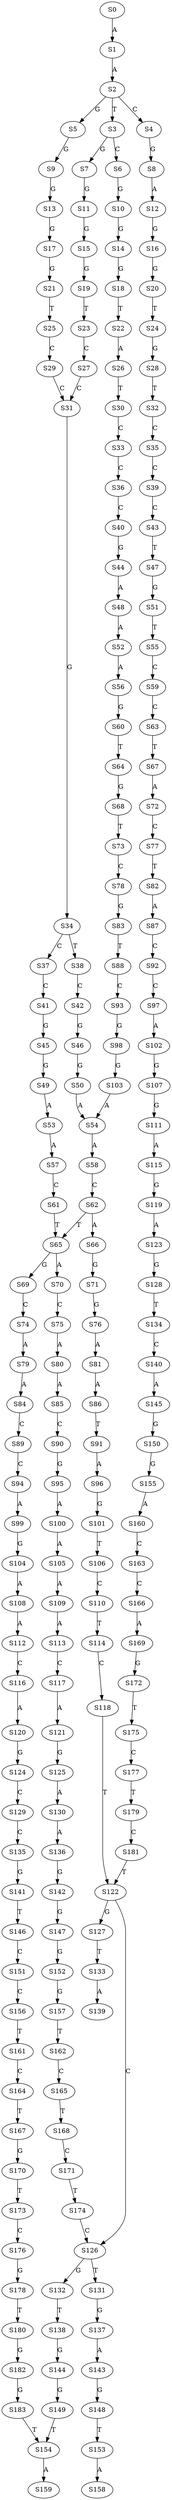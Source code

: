 strict digraph  {
	S0 -> S1 [ label = A ];
	S1 -> S2 [ label = A ];
	S2 -> S3 [ label = T ];
	S2 -> S4 [ label = C ];
	S2 -> S5 [ label = G ];
	S3 -> S6 [ label = C ];
	S3 -> S7 [ label = G ];
	S4 -> S8 [ label = G ];
	S5 -> S9 [ label = G ];
	S6 -> S10 [ label = G ];
	S7 -> S11 [ label = G ];
	S8 -> S12 [ label = A ];
	S9 -> S13 [ label = G ];
	S10 -> S14 [ label = G ];
	S11 -> S15 [ label = G ];
	S12 -> S16 [ label = G ];
	S13 -> S17 [ label = G ];
	S14 -> S18 [ label = G ];
	S15 -> S19 [ label = G ];
	S16 -> S20 [ label = G ];
	S17 -> S21 [ label = G ];
	S18 -> S22 [ label = T ];
	S19 -> S23 [ label = T ];
	S20 -> S24 [ label = T ];
	S21 -> S25 [ label = T ];
	S22 -> S26 [ label = A ];
	S23 -> S27 [ label = C ];
	S24 -> S28 [ label = G ];
	S25 -> S29 [ label = C ];
	S26 -> S30 [ label = T ];
	S27 -> S31 [ label = C ];
	S28 -> S32 [ label = T ];
	S29 -> S31 [ label = C ];
	S30 -> S33 [ label = C ];
	S31 -> S34 [ label = G ];
	S32 -> S35 [ label = C ];
	S33 -> S36 [ label = C ];
	S34 -> S37 [ label = C ];
	S34 -> S38 [ label = T ];
	S35 -> S39 [ label = C ];
	S36 -> S40 [ label = C ];
	S37 -> S41 [ label = C ];
	S38 -> S42 [ label = C ];
	S39 -> S43 [ label = C ];
	S40 -> S44 [ label = G ];
	S41 -> S45 [ label = G ];
	S42 -> S46 [ label = G ];
	S43 -> S47 [ label = T ];
	S44 -> S48 [ label = A ];
	S45 -> S49 [ label = G ];
	S46 -> S50 [ label = G ];
	S47 -> S51 [ label = G ];
	S48 -> S52 [ label = A ];
	S49 -> S53 [ label = A ];
	S50 -> S54 [ label = A ];
	S51 -> S55 [ label = T ];
	S52 -> S56 [ label = A ];
	S53 -> S57 [ label = A ];
	S54 -> S58 [ label = A ];
	S55 -> S59 [ label = C ];
	S56 -> S60 [ label = G ];
	S57 -> S61 [ label = C ];
	S58 -> S62 [ label = C ];
	S59 -> S63 [ label = C ];
	S60 -> S64 [ label = T ];
	S61 -> S65 [ label = T ];
	S62 -> S66 [ label = A ];
	S62 -> S65 [ label = T ];
	S63 -> S67 [ label = T ];
	S64 -> S68 [ label = G ];
	S65 -> S69 [ label = G ];
	S65 -> S70 [ label = A ];
	S66 -> S71 [ label = G ];
	S67 -> S72 [ label = A ];
	S68 -> S73 [ label = T ];
	S69 -> S74 [ label = C ];
	S70 -> S75 [ label = C ];
	S71 -> S76 [ label = G ];
	S72 -> S77 [ label = C ];
	S73 -> S78 [ label = C ];
	S74 -> S79 [ label = A ];
	S75 -> S80 [ label = A ];
	S76 -> S81 [ label = A ];
	S77 -> S82 [ label = T ];
	S78 -> S83 [ label = G ];
	S79 -> S84 [ label = A ];
	S80 -> S85 [ label = A ];
	S81 -> S86 [ label = A ];
	S82 -> S87 [ label = A ];
	S83 -> S88 [ label = T ];
	S84 -> S89 [ label = C ];
	S85 -> S90 [ label = C ];
	S86 -> S91 [ label = T ];
	S87 -> S92 [ label = C ];
	S88 -> S93 [ label = C ];
	S89 -> S94 [ label = C ];
	S90 -> S95 [ label = G ];
	S91 -> S96 [ label = A ];
	S92 -> S97 [ label = C ];
	S93 -> S98 [ label = G ];
	S94 -> S99 [ label = A ];
	S95 -> S100 [ label = A ];
	S96 -> S101 [ label = G ];
	S97 -> S102 [ label = A ];
	S98 -> S103 [ label = G ];
	S99 -> S104 [ label = G ];
	S100 -> S105 [ label = A ];
	S101 -> S106 [ label = T ];
	S102 -> S107 [ label = G ];
	S103 -> S54 [ label = A ];
	S104 -> S108 [ label = A ];
	S105 -> S109 [ label = A ];
	S106 -> S110 [ label = C ];
	S107 -> S111 [ label = G ];
	S108 -> S112 [ label = A ];
	S109 -> S113 [ label = A ];
	S110 -> S114 [ label = T ];
	S111 -> S115 [ label = A ];
	S112 -> S116 [ label = C ];
	S113 -> S117 [ label = C ];
	S114 -> S118 [ label = C ];
	S115 -> S119 [ label = G ];
	S116 -> S120 [ label = A ];
	S117 -> S121 [ label = A ];
	S118 -> S122 [ label = T ];
	S119 -> S123 [ label = A ];
	S120 -> S124 [ label = G ];
	S121 -> S125 [ label = G ];
	S122 -> S126 [ label = C ];
	S122 -> S127 [ label = G ];
	S123 -> S128 [ label = G ];
	S124 -> S129 [ label = C ];
	S125 -> S130 [ label = A ];
	S126 -> S131 [ label = T ];
	S126 -> S132 [ label = G ];
	S127 -> S133 [ label = T ];
	S128 -> S134 [ label = T ];
	S129 -> S135 [ label = C ];
	S130 -> S136 [ label = A ];
	S131 -> S137 [ label = G ];
	S132 -> S138 [ label = T ];
	S133 -> S139 [ label = A ];
	S134 -> S140 [ label = C ];
	S135 -> S141 [ label = G ];
	S136 -> S142 [ label = G ];
	S137 -> S143 [ label = A ];
	S138 -> S144 [ label = G ];
	S140 -> S145 [ label = A ];
	S141 -> S146 [ label = T ];
	S142 -> S147 [ label = G ];
	S143 -> S148 [ label = G ];
	S144 -> S149 [ label = G ];
	S145 -> S150 [ label = G ];
	S146 -> S151 [ label = C ];
	S147 -> S152 [ label = G ];
	S148 -> S153 [ label = T ];
	S149 -> S154 [ label = T ];
	S150 -> S155 [ label = G ];
	S151 -> S156 [ label = C ];
	S152 -> S157 [ label = G ];
	S153 -> S158 [ label = A ];
	S154 -> S159 [ label = A ];
	S155 -> S160 [ label = A ];
	S156 -> S161 [ label = T ];
	S157 -> S162 [ label = T ];
	S160 -> S163 [ label = C ];
	S161 -> S164 [ label = C ];
	S162 -> S165 [ label = C ];
	S163 -> S166 [ label = C ];
	S164 -> S167 [ label = T ];
	S165 -> S168 [ label = T ];
	S166 -> S169 [ label = A ];
	S167 -> S170 [ label = G ];
	S168 -> S171 [ label = C ];
	S169 -> S172 [ label = G ];
	S170 -> S173 [ label = T ];
	S171 -> S174 [ label = T ];
	S172 -> S175 [ label = T ];
	S173 -> S176 [ label = C ];
	S174 -> S126 [ label = C ];
	S175 -> S177 [ label = C ];
	S176 -> S178 [ label = G ];
	S177 -> S179 [ label = T ];
	S178 -> S180 [ label = T ];
	S179 -> S181 [ label = C ];
	S180 -> S182 [ label = G ];
	S181 -> S122 [ label = T ];
	S182 -> S183 [ label = G ];
	S183 -> S154 [ label = T ];
}
